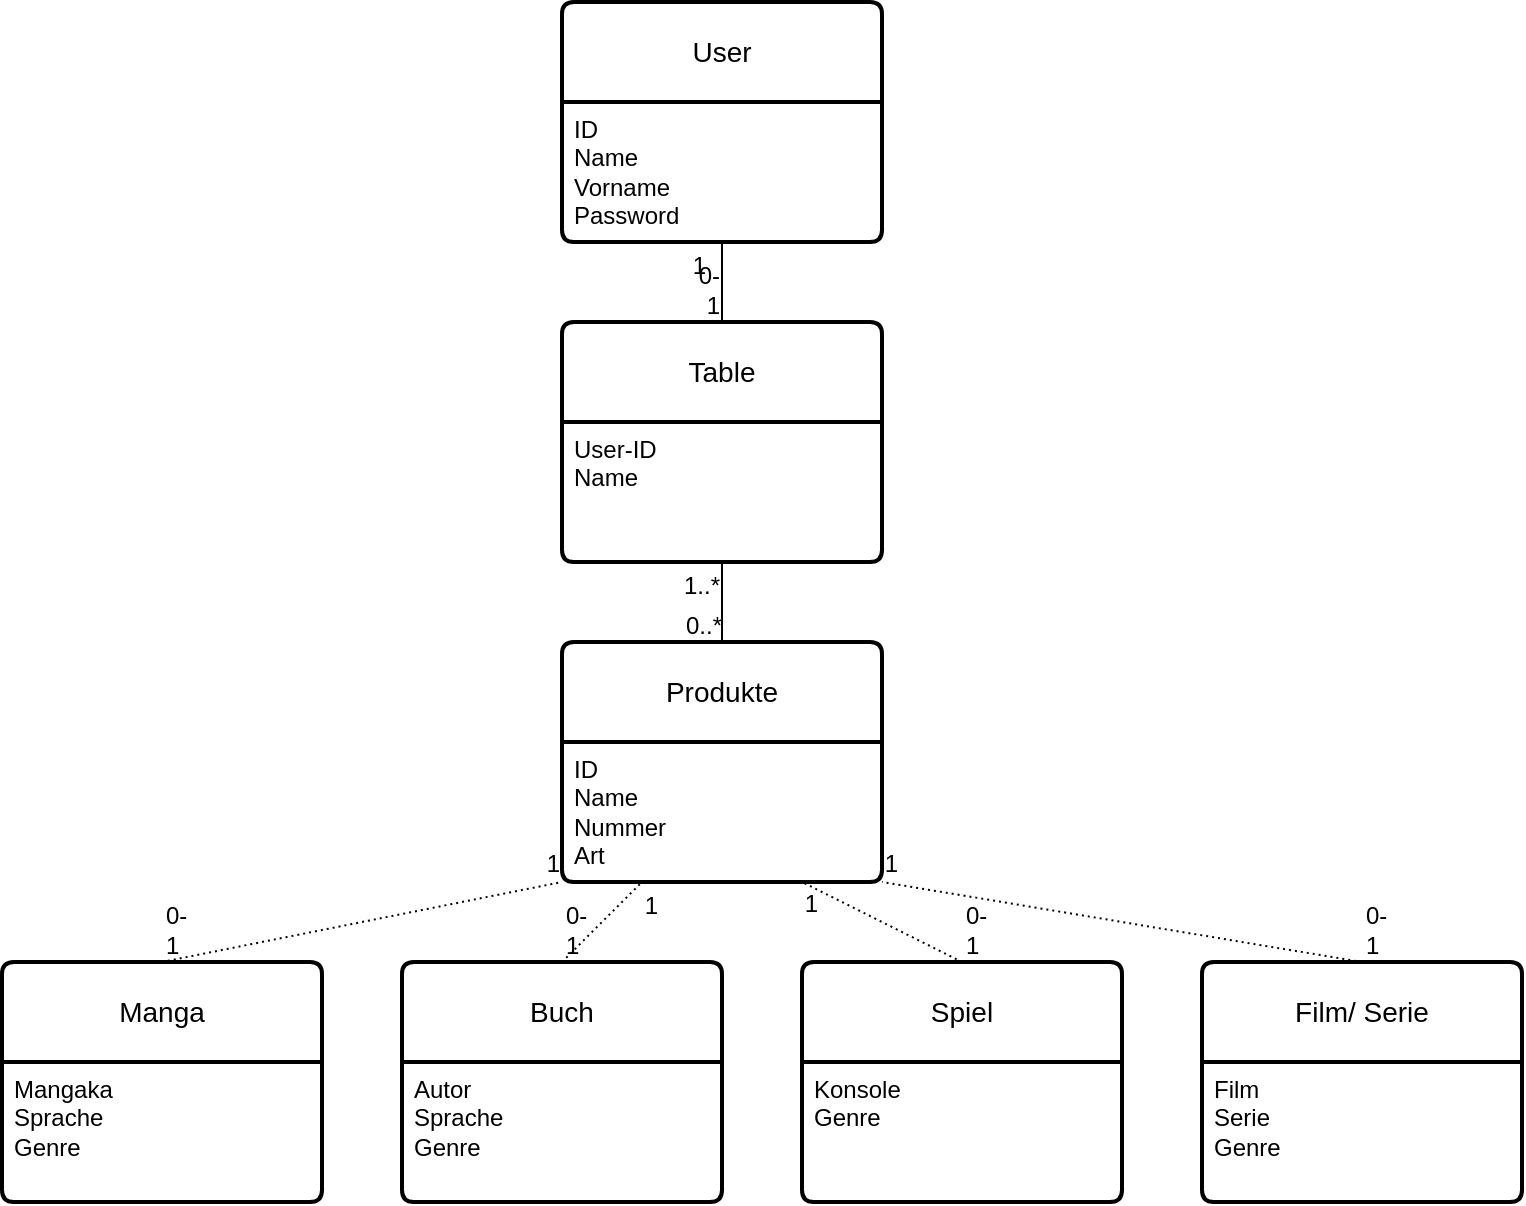 <mxfile version="26.0.8">
  <diagram name="Page-1" id="Whk7ANfvBIqZPTsc6XlE">
    <mxGraphModel dx="2005" dy="1723" grid="1" gridSize="10" guides="1" tooltips="1" connect="1" arrows="1" fold="1" page="1" pageScale="1" pageWidth="827" pageHeight="1169" math="0" shadow="0">
      <root>
        <mxCell id="0" />
        <mxCell id="1" parent="0" />
        <mxCell id="pdh-iBs68H_uFUMwL_dR-6" value="User" style="swimlane;childLayout=stackLayout;horizontal=1;startSize=50;horizontalStack=0;rounded=1;fontSize=14;fontStyle=0;strokeWidth=2;resizeParent=0;resizeLast=1;shadow=0;dashed=0;align=center;arcSize=4;whiteSpace=wrap;html=1;" vertex="1" parent="1">
          <mxGeometry x="280" y="-120" width="160" height="120" as="geometry" />
        </mxCell>
        <mxCell id="pdh-iBs68H_uFUMwL_dR-7" value="&lt;div&gt;ID&lt;/div&gt;&lt;div&gt;Name&lt;/div&gt;&lt;div&gt;Vorname&lt;/div&gt;&lt;div&gt;Password&lt;/div&gt;&lt;div&gt;&lt;br&gt;&lt;/div&gt;" style="align=left;strokeColor=none;fillColor=none;spacingLeft=4;fontSize=12;verticalAlign=top;resizable=0;rotatable=0;part=1;html=1;" vertex="1" parent="pdh-iBs68H_uFUMwL_dR-6">
          <mxGeometry y="50" width="160" height="70" as="geometry" />
        </mxCell>
        <mxCell id="pdh-iBs68H_uFUMwL_dR-8" value="Table" style="swimlane;childLayout=stackLayout;horizontal=1;startSize=50;horizontalStack=0;rounded=1;fontSize=14;fontStyle=0;strokeWidth=2;resizeParent=0;resizeLast=1;shadow=0;dashed=0;align=center;arcSize=4;whiteSpace=wrap;html=1;" vertex="1" parent="1">
          <mxGeometry x="280" y="40" width="160" height="120" as="geometry" />
        </mxCell>
        <mxCell id="pdh-iBs68H_uFUMwL_dR-9" value="&lt;div&gt;User-ID&lt;/div&gt;&lt;div&gt;Name&lt;/div&gt;&lt;div&gt;&lt;br&gt;&lt;/div&gt;" style="align=left;strokeColor=none;fillColor=none;spacingLeft=4;fontSize=12;verticalAlign=top;resizable=0;rotatable=0;part=1;html=1;" vertex="1" parent="pdh-iBs68H_uFUMwL_dR-8">
          <mxGeometry y="50" width="160" height="70" as="geometry" />
        </mxCell>
        <mxCell id="pdh-iBs68H_uFUMwL_dR-10" value="Produkte" style="swimlane;childLayout=stackLayout;horizontal=1;startSize=50;horizontalStack=0;rounded=1;fontSize=14;fontStyle=0;strokeWidth=2;resizeParent=0;resizeLast=1;shadow=0;dashed=0;align=center;arcSize=4;whiteSpace=wrap;html=1;" vertex="1" parent="1">
          <mxGeometry x="280" y="200" width="160" height="120" as="geometry" />
        </mxCell>
        <mxCell id="pdh-iBs68H_uFUMwL_dR-11" value="&lt;div&gt;ID &lt;br&gt;&lt;/div&gt;&lt;div&gt;Name&lt;/div&gt;&lt;div&gt;Nummer&lt;/div&gt;&lt;div&gt;Art&lt;br&gt;&lt;/div&gt;" style="align=left;strokeColor=none;fillColor=none;spacingLeft=4;fontSize=12;verticalAlign=top;resizable=0;rotatable=0;part=1;html=1;" vertex="1" parent="pdh-iBs68H_uFUMwL_dR-10">
          <mxGeometry y="50" width="160" height="70" as="geometry" />
        </mxCell>
        <mxCell id="pdh-iBs68H_uFUMwL_dR-12" value="Manga" style="swimlane;childLayout=stackLayout;horizontal=1;startSize=50;horizontalStack=0;rounded=1;fontSize=14;fontStyle=0;strokeWidth=2;resizeParent=0;resizeLast=1;shadow=0;dashed=0;align=center;arcSize=4;whiteSpace=wrap;html=1;" vertex="1" parent="1">
          <mxGeometry y="360" width="160" height="120" as="geometry" />
        </mxCell>
        <mxCell id="pdh-iBs68H_uFUMwL_dR-13" value="&lt;div&gt;Mangaka&lt;/div&gt;&lt;div&gt;Sprache&lt;br&gt;&lt;/div&gt;&lt;div&gt;Genre&lt;br&gt;&lt;/div&gt;" style="align=left;strokeColor=none;fillColor=none;spacingLeft=4;fontSize=12;verticalAlign=top;resizable=0;rotatable=0;part=1;html=1;" vertex="1" parent="pdh-iBs68H_uFUMwL_dR-12">
          <mxGeometry y="50" width="160" height="70" as="geometry" />
        </mxCell>
        <mxCell id="pdh-iBs68H_uFUMwL_dR-14" value="Buch" style="swimlane;childLayout=stackLayout;horizontal=1;startSize=50;horizontalStack=0;rounded=1;fontSize=14;fontStyle=0;strokeWidth=2;resizeParent=0;resizeLast=1;shadow=0;dashed=0;align=center;arcSize=4;whiteSpace=wrap;html=1;" vertex="1" parent="1">
          <mxGeometry x="200" y="360" width="160" height="120" as="geometry" />
        </mxCell>
        <mxCell id="pdh-iBs68H_uFUMwL_dR-15" value="&lt;div&gt;Autor&lt;/div&gt;&lt;div&gt;Sprache&lt;/div&gt;&lt;div&gt;Genre&lt;br&gt;&lt;/div&gt;" style="align=left;strokeColor=none;fillColor=none;spacingLeft=4;fontSize=12;verticalAlign=top;resizable=0;rotatable=0;part=1;html=1;" vertex="1" parent="pdh-iBs68H_uFUMwL_dR-14">
          <mxGeometry y="50" width="160" height="70" as="geometry" />
        </mxCell>
        <mxCell id="pdh-iBs68H_uFUMwL_dR-16" value="Spiel" style="swimlane;childLayout=stackLayout;horizontal=1;startSize=50;horizontalStack=0;rounded=1;fontSize=14;fontStyle=0;strokeWidth=2;resizeParent=0;resizeLast=1;shadow=0;dashed=0;align=center;arcSize=4;whiteSpace=wrap;html=1;" vertex="1" parent="1">
          <mxGeometry x="400" y="360" width="160" height="120" as="geometry" />
        </mxCell>
        <mxCell id="pdh-iBs68H_uFUMwL_dR-17" value="&lt;div&gt;Konsole&lt;/div&gt;&lt;div&gt;Genre&lt;br&gt;&lt;/div&gt;" style="align=left;strokeColor=none;fillColor=none;spacingLeft=4;fontSize=12;verticalAlign=top;resizable=0;rotatable=0;part=1;html=1;" vertex="1" parent="pdh-iBs68H_uFUMwL_dR-16">
          <mxGeometry y="50" width="160" height="70" as="geometry" />
        </mxCell>
        <mxCell id="pdh-iBs68H_uFUMwL_dR-18" value="Film/ Serie" style="swimlane;childLayout=stackLayout;horizontal=1;startSize=50;horizontalStack=0;rounded=1;fontSize=14;fontStyle=0;strokeWidth=2;resizeParent=0;resizeLast=1;shadow=0;dashed=0;align=center;arcSize=4;whiteSpace=wrap;html=1;" vertex="1" parent="1">
          <mxGeometry x="600" y="360" width="160" height="120" as="geometry" />
        </mxCell>
        <mxCell id="pdh-iBs68H_uFUMwL_dR-19" value="&lt;div&gt;Film&lt;/div&gt;&lt;div&gt;Serie&lt;/div&gt;&lt;div&gt;Genre&lt;br&gt;&lt;/div&gt;" style="align=left;strokeColor=none;fillColor=none;spacingLeft=4;fontSize=12;verticalAlign=top;resizable=0;rotatable=0;part=1;html=1;" vertex="1" parent="pdh-iBs68H_uFUMwL_dR-18">
          <mxGeometry y="50" width="160" height="70" as="geometry" />
        </mxCell>
        <mxCell id="pdh-iBs68H_uFUMwL_dR-24" value="" style="endArrow=none;html=1;rounded=0;exitX=0.5;exitY=1;exitDx=0;exitDy=0;entryX=0.5;entryY=0;entryDx=0;entryDy=0;" edge="1" parent="1" source="pdh-iBs68H_uFUMwL_dR-7" target="pdh-iBs68H_uFUMwL_dR-8">
          <mxGeometry relative="1" as="geometry">
            <mxPoint x="260" y="70" as="sourcePoint" />
            <mxPoint x="420" y="70" as="targetPoint" />
          </mxGeometry>
        </mxCell>
        <mxCell id="pdh-iBs68H_uFUMwL_dR-25" value="&amp;nbsp;1" style="resizable=0;html=1;whiteSpace=wrap;align=left;verticalAlign=bottom;" connectable="0" vertex="1" parent="pdh-iBs68H_uFUMwL_dR-24">
          <mxGeometry x="-1" relative="1" as="geometry">
            <mxPoint x="-20" y="20" as="offset" />
          </mxGeometry>
        </mxCell>
        <mxCell id="pdh-iBs68H_uFUMwL_dR-26" value="0-1" style="resizable=0;html=1;whiteSpace=wrap;align=right;verticalAlign=bottom;" connectable="0" vertex="1" parent="pdh-iBs68H_uFUMwL_dR-24">
          <mxGeometry x="1" relative="1" as="geometry" />
        </mxCell>
        <mxCell id="pdh-iBs68H_uFUMwL_dR-27" value="" style="endArrow=none;html=1;rounded=0;exitX=0.5;exitY=0;exitDx=0;exitDy=0;entryX=0.5;entryY=1;entryDx=0;entryDy=0;" edge="1" parent="1" source="pdh-iBs68H_uFUMwL_dR-10" target="pdh-iBs68H_uFUMwL_dR-9">
          <mxGeometry relative="1" as="geometry">
            <mxPoint x="260" y="150" as="sourcePoint" />
            <mxPoint x="420" y="150" as="targetPoint" />
          </mxGeometry>
        </mxCell>
        <mxCell id="pdh-iBs68H_uFUMwL_dR-28" value="0..*" style="resizable=0;html=1;whiteSpace=wrap;align=left;verticalAlign=bottom;" connectable="0" vertex="1" parent="pdh-iBs68H_uFUMwL_dR-27">
          <mxGeometry x="-1" relative="1" as="geometry">
            <mxPoint x="-20" as="offset" />
          </mxGeometry>
        </mxCell>
        <mxCell id="pdh-iBs68H_uFUMwL_dR-29" value="1..*" style="resizable=0;html=1;whiteSpace=wrap;align=right;verticalAlign=bottom;" connectable="0" vertex="1" parent="pdh-iBs68H_uFUMwL_dR-27">
          <mxGeometry x="1" relative="1" as="geometry">
            <mxPoint y="20" as="offset" />
          </mxGeometry>
        </mxCell>
        <mxCell id="pdh-iBs68H_uFUMwL_dR-30" value="" style="endArrow=none;html=1;rounded=0;dashed=1;dashPattern=1 2;exitX=0.5;exitY=0;exitDx=0;exitDy=0;entryX=0;entryY=1;entryDx=0;entryDy=0;" edge="1" parent="1" source="pdh-iBs68H_uFUMwL_dR-12" target="pdh-iBs68H_uFUMwL_dR-11">
          <mxGeometry relative="1" as="geometry">
            <mxPoint x="200" y="230" as="sourcePoint" />
            <mxPoint x="360" y="230" as="targetPoint" />
          </mxGeometry>
        </mxCell>
        <mxCell id="pdh-iBs68H_uFUMwL_dR-31" value="0-1" style="resizable=0;html=1;whiteSpace=wrap;align=left;verticalAlign=bottom;" connectable="0" vertex="1" parent="pdh-iBs68H_uFUMwL_dR-30">
          <mxGeometry x="-1" relative="1" as="geometry" />
        </mxCell>
        <mxCell id="pdh-iBs68H_uFUMwL_dR-32" value="1" style="resizable=0;html=1;whiteSpace=wrap;align=right;verticalAlign=bottom;" connectable="0" vertex="1" parent="pdh-iBs68H_uFUMwL_dR-30">
          <mxGeometry x="1" relative="1" as="geometry" />
        </mxCell>
        <mxCell id="pdh-iBs68H_uFUMwL_dR-36" value="" style="endArrow=none;html=1;rounded=0;dashed=1;dashPattern=1 2;exitX=0.5;exitY=0;exitDx=0;exitDy=0;entryX=0.25;entryY=1;entryDx=0;entryDy=0;" edge="1" parent="1" source="pdh-iBs68H_uFUMwL_dR-14" target="pdh-iBs68H_uFUMwL_dR-11">
          <mxGeometry relative="1" as="geometry">
            <mxPoint x="90" y="370" as="sourcePoint" />
            <mxPoint x="290" y="330" as="targetPoint" />
          </mxGeometry>
        </mxCell>
        <mxCell id="pdh-iBs68H_uFUMwL_dR-37" value="0-1" style="resizable=0;html=1;whiteSpace=wrap;align=left;verticalAlign=bottom;" connectable="0" vertex="1" parent="pdh-iBs68H_uFUMwL_dR-36">
          <mxGeometry x="-1" relative="1" as="geometry" />
        </mxCell>
        <mxCell id="pdh-iBs68H_uFUMwL_dR-38" value="1" style="resizable=0;html=1;whiteSpace=wrap;align=right;verticalAlign=bottom;" connectable="0" vertex="1" parent="pdh-iBs68H_uFUMwL_dR-36">
          <mxGeometry x="1" relative="1" as="geometry">
            <mxPoint x="10" y="20" as="offset" />
          </mxGeometry>
        </mxCell>
        <mxCell id="pdh-iBs68H_uFUMwL_dR-39" value="" style="endArrow=none;html=1;rounded=0;dashed=1;dashPattern=1 2;exitX=0.5;exitY=0;exitDx=0;exitDy=0;entryX=0.75;entryY=1;entryDx=0;entryDy=0;" edge="1" parent="1" source="pdh-iBs68H_uFUMwL_dR-16" target="pdh-iBs68H_uFUMwL_dR-11">
          <mxGeometry relative="1" as="geometry">
            <mxPoint x="100" y="380" as="sourcePoint" />
            <mxPoint x="300" y="340" as="targetPoint" />
          </mxGeometry>
        </mxCell>
        <mxCell id="pdh-iBs68H_uFUMwL_dR-40" value="0-1" style="resizable=0;html=1;whiteSpace=wrap;align=left;verticalAlign=bottom;" connectable="0" vertex="1" parent="pdh-iBs68H_uFUMwL_dR-39">
          <mxGeometry x="-1" relative="1" as="geometry" />
        </mxCell>
        <mxCell id="pdh-iBs68H_uFUMwL_dR-41" value="1" style="resizable=0;html=1;whiteSpace=wrap;align=right;verticalAlign=bottom;" connectable="0" vertex="1" parent="pdh-iBs68H_uFUMwL_dR-39">
          <mxGeometry x="1" relative="1" as="geometry">
            <mxPoint x="10" y="20" as="offset" />
          </mxGeometry>
        </mxCell>
        <mxCell id="pdh-iBs68H_uFUMwL_dR-42" value="" style="endArrow=none;html=1;rounded=0;dashed=1;dashPattern=1 2;exitX=0.5;exitY=0;exitDx=0;exitDy=0;entryX=1;entryY=1;entryDx=0;entryDy=0;" edge="1" parent="1" source="pdh-iBs68H_uFUMwL_dR-18" target="pdh-iBs68H_uFUMwL_dR-11">
          <mxGeometry relative="1" as="geometry">
            <mxPoint x="110" y="390" as="sourcePoint" />
            <mxPoint x="310" y="350" as="targetPoint" />
          </mxGeometry>
        </mxCell>
        <mxCell id="pdh-iBs68H_uFUMwL_dR-43" value="0-1" style="resizable=0;html=1;whiteSpace=wrap;align=left;verticalAlign=bottom;" connectable="0" vertex="1" parent="pdh-iBs68H_uFUMwL_dR-42">
          <mxGeometry x="-1" relative="1" as="geometry" />
        </mxCell>
        <mxCell id="pdh-iBs68H_uFUMwL_dR-44" value="1" style="resizable=0;html=1;whiteSpace=wrap;align=right;verticalAlign=bottom;" connectable="0" vertex="1" parent="pdh-iBs68H_uFUMwL_dR-42">
          <mxGeometry x="1" relative="1" as="geometry">
            <mxPoint x="10" as="offset" />
          </mxGeometry>
        </mxCell>
      </root>
    </mxGraphModel>
  </diagram>
</mxfile>
